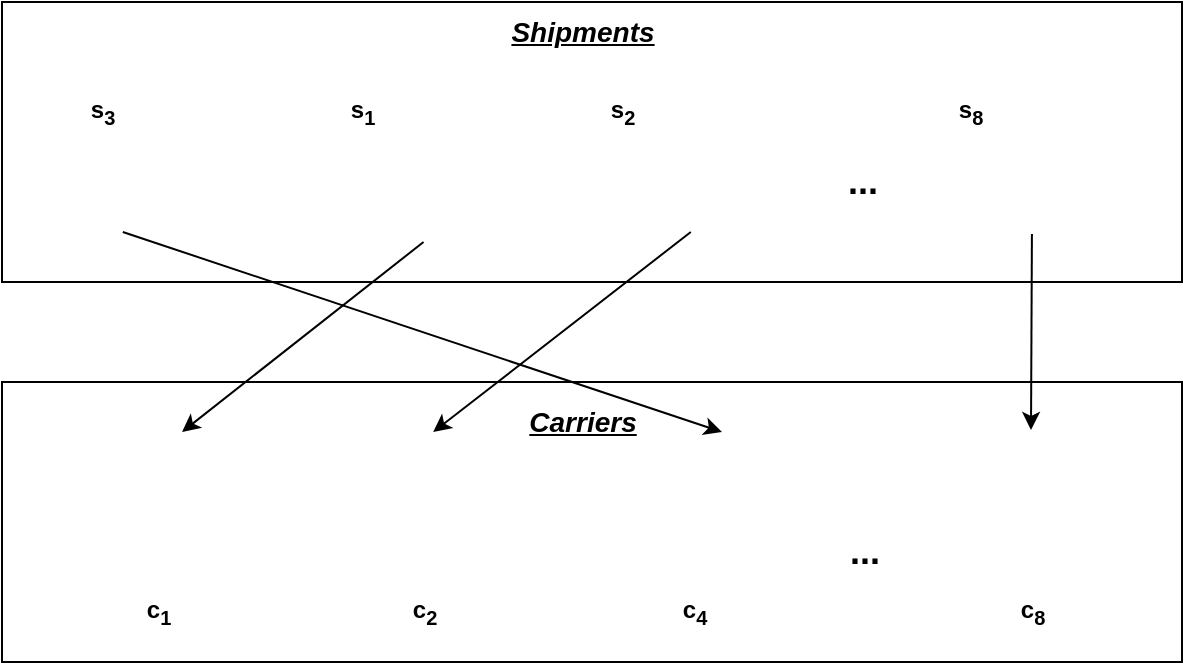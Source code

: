 <mxfile version="27.1.0">
  <diagram name="Page-1" id="V66jjtAIcyRsQLiRkZYL">
    <mxGraphModel dx="1726" dy="777" grid="1" gridSize="10" guides="1" tooltips="1" connect="1" arrows="1" fold="1" page="1" pageScale="1" pageWidth="300" pageHeight="500" math="0" shadow="0">
      <root>
        <mxCell id="0" />
        <mxCell id="1" parent="0" />
        <mxCell id="elJnN8FyRu267nW9WN58-1" value="" style="rounded=0;whiteSpace=wrap;html=1;" parent="1" vertex="1">
          <mxGeometry x="-280" y="85" width="590" height="140" as="geometry" />
        </mxCell>
        <mxCell id="elJnN8FyRu267nW9WN58-2" value="" style="rounded=0;whiteSpace=wrap;html=1;" parent="1" vertex="1">
          <mxGeometry x="-280" y="275" width="590" height="140" as="geometry" />
        </mxCell>
        <mxCell id="elJnN8FyRu267nW9WN58-5" value="" style="shape=image;verticalLabelPosition=bottom;labelBackgroundColor=default;verticalAlign=top;aspect=fixed;imageAspect=0;image=https://static.thenounproject.com/png/47752-200.png;" parent="1" vertex="1">
          <mxGeometry x="-260" y="97.5" width="115" height="115" as="geometry" />
        </mxCell>
        <mxCell id="elJnN8FyRu267nW9WN58-6" value="" style="shape=image;verticalLabelPosition=bottom;labelBackgroundColor=default;verticalAlign=top;aspect=fixed;imageAspect=0;image=https://static.thenounproject.com/png/47752-200.png;" parent="1" vertex="1">
          <mxGeometry x="-130" y="97.5" width="115" height="115" as="geometry" />
        </mxCell>
        <mxCell id="elJnN8FyRu267nW9WN58-7" value="" style="shape=image;verticalLabelPosition=bottom;labelBackgroundColor=default;verticalAlign=top;aspect=fixed;imageAspect=0;image=https://static.thenounproject.com/png/47752-200.png;" parent="1" vertex="1">
          <mxGeometry x="2.5" y="97.5" width="115" height="115" as="geometry" />
        </mxCell>
        <mxCell id="elJnN8FyRu267nW9WN58-8" value="" style="shape=image;verticalLabelPosition=bottom;labelBackgroundColor=default;verticalAlign=top;aspect=fixed;imageAspect=0;image=https://static.thenounproject.com/png/47752-200.png;" parent="1" vertex="1">
          <mxGeometry x="177.5" y="97.5" width="115" height="115" as="geometry" />
        </mxCell>
        <mxCell id="elJnN8FyRu267nW9WN58-10" value="&lt;i&gt;&lt;u&gt;&lt;font style=&quot;font-size: 14px;&quot;&gt;Shipments&lt;/font&gt;&lt;/u&gt;&lt;/i&gt;" style="text;html=1;align=center;verticalAlign=middle;resizable=0;points=[];autosize=1;strokeColor=none;fillColor=none;fontStyle=1" parent="1" vertex="1">
          <mxGeometry x="-35" y="85" width="90" height="30" as="geometry" />
        </mxCell>
        <mxCell id="elJnN8FyRu267nW9WN58-12" value="s&lt;sub&gt;3&lt;/sub&gt;" style="text;html=1;align=center;verticalAlign=middle;resizable=0;points=[];autosize=1;strokeColor=none;fillColor=none;fontStyle=1" parent="1" vertex="1">
          <mxGeometry x="-250" y="125" width="40" height="30" as="geometry" />
        </mxCell>
        <mxCell id="elJnN8FyRu267nW9WN58-13" value="s&lt;sub&gt;1&lt;/sub&gt;" style="text;html=1;align=center;verticalAlign=middle;resizable=0;points=[];autosize=1;strokeColor=none;fillColor=none;fontStyle=1" parent="1" vertex="1">
          <mxGeometry x="-120" y="125" width="40" height="30" as="geometry" />
        </mxCell>
        <mxCell id="elJnN8FyRu267nW9WN58-14" value="s&lt;sub&gt;2&lt;/sub&gt;" style="text;html=1;align=center;verticalAlign=middle;resizable=0;points=[];autosize=1;strokeColor=none;fillColor=none;fontStyle=1" parent="1" vertex="1">
          <mxGeometry x="10" y="125" width="40" height="30" as="geometry" />
        </mxCell>
        <mxCell id="elJnN8FyRu267nW9WN58-15" value="s&lt;sub&gt;8&lt;/sub&gt;" style="text;html=1;align=center;verticalAlign=middle;resizable=0;points=[];autosize=1;strokeColor=none;fillColor=none;fontStyle=1" parent="1" vertex="1">
          <mxGeometry x="183.81" y="125" width="40" height="30" as="geometry" />
        </mxCell>
        <mxCell id="elJnN8FyRu267nW9WN58-16" value="" style="shape=image;verticalLabelPosition=bottom;labelBackgroundColor=default;verticalAlign=top;aspect=fixed;imageAspect=0;image=https://img.freepik.com/premium-vector/vector-icon-cargo-truck-truck-icon-vector-free-delivery-icon_971593-333.jpg;" parent="1" vertex="1">
          <mxGeometry x="-253.69" y="310" width="102.38" height="70" as="geometry" />
        </mxCell>
        <mxCell id="elJnN8FyRu267nW9WN58-17" value="" style="shape=image;verticalLabelPosition=bottom;labelBackgroundColor=default;verticalAlign=top;aspect=fixed;imageAspect=0;image=https://img.freepik.com/premium-vector/vector-icon-cargo-truck-truck-icon-vector-free-delivery-icon_971593-333.jpg;" parent="1" vertex="1">
          <mxGeometry x="-120" y="310" width="102.38" height="70" as="geometry" />
        </mxCell>
        <mxCell id="elJnN8FyRu267nW9WN58-18" value="" style="shape=image;verticalLabelPosition=bottom;labelBackgroundColor=default;verticalAlign=top;aspect=fixed;imageAspect=0;image=https://img.freepik.com/premium-vector/vector-icon-cargo-truck-truck-icon-vector-free-delivery-icon_971593-333.jpg;" parent="1" vertex="1">
          <mxGeometry x="15.12" y="310" width="102.38" height="70" as="geometry" />
        </mxCell>
        <mxCell id="elJnN8FyRu267nW9WN58-19" value="" style="shape=image;verticalLabelPosition=bottom;labelBackgroundColor=default;verticalAlign=top;aspect=fixed;imageAspect=0;image=https://img.freepik.com/premium-vector/vector-icon-cargo-truck-truck-icon-vector-free-delivery-icon_971593-333.jpg;" parent="1" vertex="1">
          <mxGeometry x="183.81" y="310" width="102.38" height="70" as="geometry" />
        </mxCell>
        <mxCell id="elJnN8FyRu267nW9WN58-20" value="c&lt;sub&gt;1&lt;/sub&gt;" style="text;html=1;align=center;verticalAlign=middle;resizable=0;points=[];autosize=1;strokeColor=none;fillColor=none;fontStyle=1" parent="1" vertex="1">
          <mxGeometry x="-222.5" y="375" width="40" height="30" as="geometry" />
        </mxCell>
        <mxCell id="elJnN8FyRu267nW9WN58-21" value="c&lt;sub&gt;2&lt;/sub&gt;" style="text;html=1;align=center;verticalAlign=middle;resizable=0;points=[];autosize=1;strokeColor=none;fillColor=none;fontStyle=1" parent="1" vertex="1">
          <mxGeometry x="-88.81" y="375" width="40" height="30" as="geometry" />
        </mxCell>
        <mxCell id="elJnN8FyRu267nW9WN58-22" value="c&lt;sub&gt;4&lt;/sub&gt;" style="text;html=1;align=center;verticalAlign=middle;resizable=0;points=[];autosize=1;strokeColor=none;fillColor=none;fontStyle=1" parent="1" vertex="1">
          <mxGeometry x="46.31" y="375" width="40" height="30" as="geometry" />
        </mxCell>
        <mxCell id="elJnN8FyRu267nW9WN58-23" value="c&lt;sub&gt;8&lt;/sub&gt;" style="text;html=1;align=center;verticalAlign=middle;resizable=0;points=[];autosize=1;strokeColor=none;fillColor=none;fontStyle=1" parent="1" vertex="1">
          <mxGeometry x="215" y="375" width="40" height="30" as="geometry" />
        </mxCell>
        <mxCell id="elJnN8FyRu267nW9WN58-24" value="&lt;span style=&quot;font-size: 14px;&quot;&gt;&lt;i&gt;&lt;u&gt;Carriers&lt;/u&gt;&lt;/i&gt;&lt;/span&gt;" style="text;html=1;align=center;verticalAlign=middle;resizable=0;points=[];autosize=1;strokeColor=none;fillColor=none;fontStyle=1" parent="1" vertex="1">
          <mxGeometry x="-25" y="280" width="70" height="30" as="geometry" />
        </mxCell>
        <mxCell id="elJnN8FyRu267nW9WN58-25" value="" style="endArrow=classic;html=1;rounded=0;" parent="1" edge="1">
          <mxGeometry width="50" height="50" relative="1" as="geometry">
            <mxPoint x="-219.6" y="200" as="sourcePoint" />
            <mxPoint x="80" y="300" as="targetPoint" />
          </mxGeometry>
        </mxCell>
        <mxCell id="elJnN8FyRu267nW9WN58-26" value="" style="endArrow=classic;html=1;rounded=0;exitX=0.5;exitY=1;exitDx=0;exitDy=0;" parent="1" edge="1">
          <mxGeometry width="50" height="50" relative="1" as="geometry">
            <mxPoint x="-69.23" y="205" as="sourcePoint" />
            <mxPoint x="-190" y="300" as="targetPoint" />
          </mxGeometry>
        </mxCell>
        <mxCell id="elJnN8FyRu267nW9WN58-27" value="" style="endArrow=classic;html=1;rounded=0;exitX=0.5;exitY=0.978;exitDx=0;exitDy=0;entryX=0.5;entryY=0;entryDx=0;entryDy=0;exitPerimeter=0;" parent="1" edge="1">
          <mxGeometry width="50" height="50" relative="1" as="geometry">
            <mxPoint x="64.4" y="200.0" as="sourcePoint" />
            <mxPoint x="-64.41" y="300.03" as="targetPoint" />
          </mxGeometry>
        </mxCell>
        <mxCell id="elJnN8FyRu267nW9WN58-28" value="" style="endArrow=classic;html=1;rounded=0;exitX=0.5;exitY=1;exitDx=0;exitDy=0;" parent="1" edge="1">
          <mxGeometry width="50" height="50" relative="1" as="geometry">
            <mxPoint x="234.96" y="201" as="sourcePoint" />
            <mxPoint x="234.5" y="299" as="targetPoint" />
          </mxGeometry>
        </mxCell>
        <mxCell id="IJfdjwSGPwAcLwrWJsRT-1" value="&lt;font style=&quot;font-size: 18px;&quot;&gt;...&lt;/font&gt;" style="text;html=1;align=center;verticalAlign=middle;resizable=0;points=[];autosize=1;strokeColor=none;fillColor=none;fontStyle=1" vertex="1" parent="1">
          <mxGeometry x="130" y="155" width="40" height="40" as="geometry" />
        </mxCell>
        <mxCell id="IJfdjwSGPwAcLwrWJsRT-2" value="&lt;font style=&quot;font-size: 18px;&quot;&gt;...&lt;/font&gt;" style="text;html=1;align=center;verticalAlign=middle;resizable=0;points=[];autosize=1;strokeColor=none;fillColor=none;fontStyle=1" vertex="1" parent="1">
          <mxGeometry x="131.19" y="340" width="40" height="40" as="geometry" />
        </mxCell>
      </root>
    </mxGraphModel>
  </diagram>
</mxfile>
